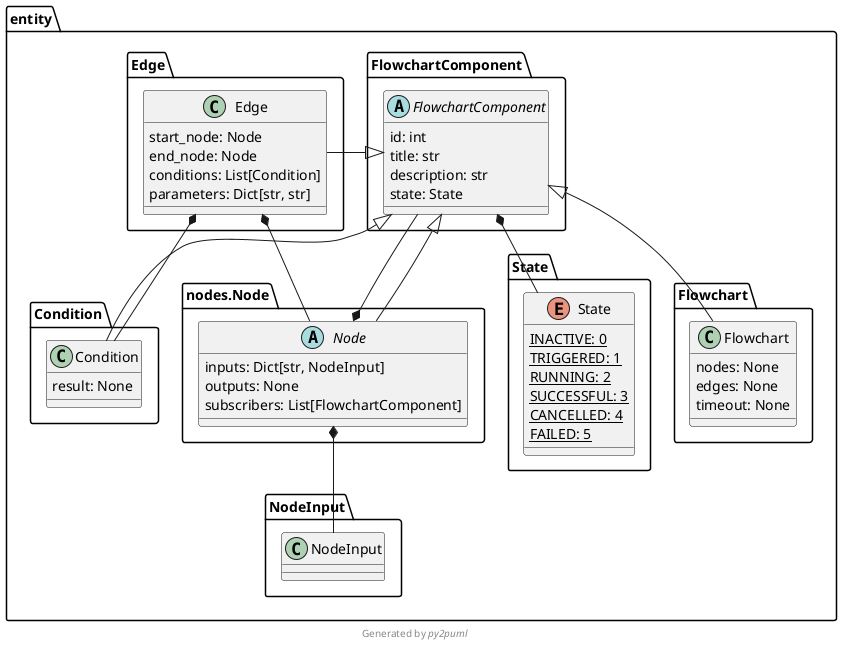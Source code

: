 @startuml entity
!pragma useIntermediatePackages false

class entity.Condition.Condition {
  result: None
}
abstract class entity.FlowchartComponent.FlowchartComponent {
  id: int
  title: str
  description: str
  state: State
}
enum entity.State.State {
  INACTIVE: 0 {static}
  TRIGGERED: 1 {static}
  RUNNING: 2 {static}
  SUCCESSFUL: 3 {static}
  CANCELLED: 4 {static}
  FAILED: 5 {static}
}
class entity.Edge.Edge {
  start_node: Node
  end_node: Node
  conditions: List[Condition]
  parameters: Dict[str, str]
}
abstract class entity.nodes.Node.Node {
  inputs: Dict[str, NodeInput]
  outputs: None
  subscribers: List[FlowchartComponent]
}
class entity.Flowchart.Flowchart {
  nodes: None
  edges: None
  timeout: None
}
class entity.NodeInput.NodeInput {
}
entity.FlowchartComponent.FlowchartComponent <|-- entity.Condition.Condition
entity.FlowchartComponent.FlowchartComponent *-- entity.State.State
entity.Edge.Edge *-- entity.nodes.Node.Node
entity.Edge.Edge *-- entity.Condition.Condition
entity.FlowchartComponent.FlowchartComponent <|-- entity.Edge.Edge
entity.nodes.Node.Node *-- entity.NodeInput.NodeInput
entity.nodes.Node.Node *-- entity.FlowchartComponent.FlowchartComponent
entity.FlowchartComponent.FlowchartComponent <|-- entity.nodes.Node.Node
entity.FlowchartComponent.FlowchartComponent <|-- entity.Flowchart.Flowchart
footer Generated by //py2puml//
@enduml

